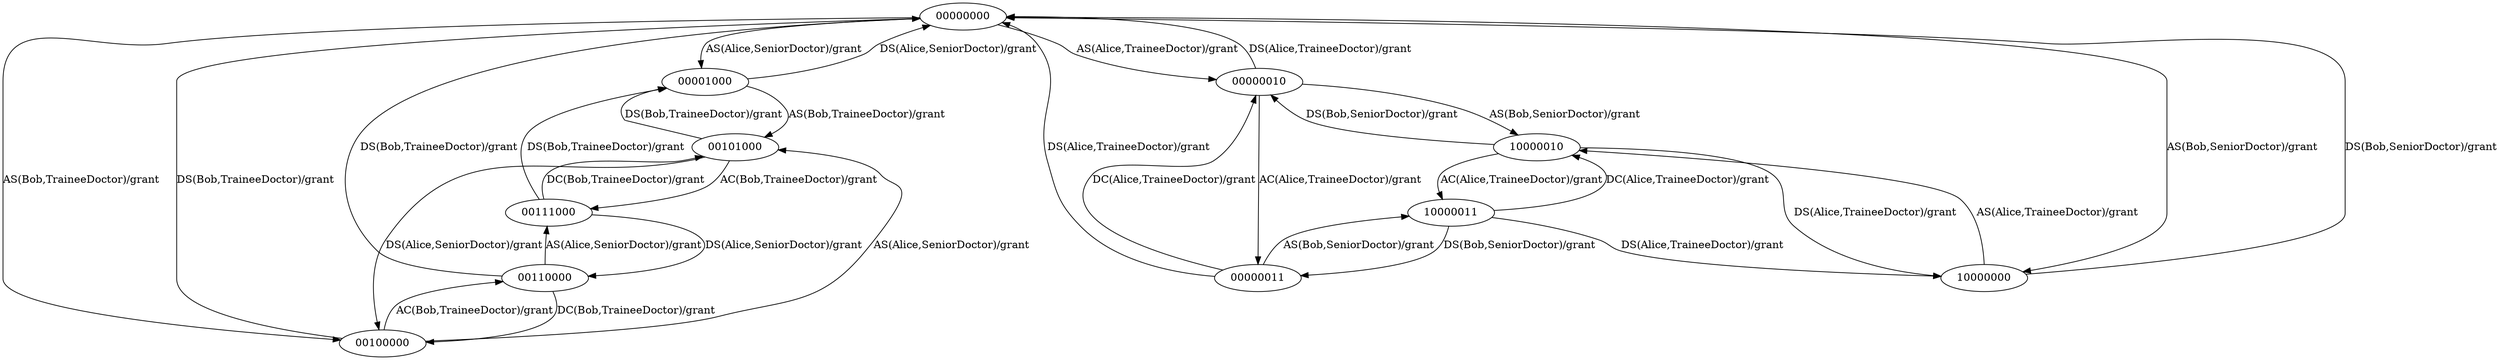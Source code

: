 digraph rbac2Fsm {
  00000000 -> 00001000 [ label ="AS(Alice,SeniorDoctor)/grant"];
  00000000 -> 00000010 [ label ="AS(Alice,TraineeDoctor)/grant"];
  00000000 -> 10000000 [ label ="AS(Bob,SeniorDoctor)/grant"];
  00000000 -> 00100000 [ label ="AS(Bob,TraineeDoctor)/grant"];
  00000010 -> 00000011 [ label ="AC(Alice,TraineeDoctor)/grant"];
  00000010 -> 10000010 [ label ="AS(Bob,SeniorDoctor)/grant"];
  00000010 -> 00000000 [ label ="DS(Alice,TraineeDoctor)/grant"];
  00000011 -> 10000011 [ label ="AS(Bob,SeniorDoctor)/grant"];
  00000011 -> 00000010 [ label ="DC(Alice,TraineeDoctor)/grant"];
  00000011 -> 00000000 [ label ="DS(Alice,TraineeDoctor)/grant"];
  00001000 -> 00101000 [ label ="AS(Bob,TraineeDoctor)/grant"];
  00001000 -> 00000000 [ label ="DS(Alice,SeniorDoctor)/grant"];
  00100000 -> 00110000 [ label ="AC(Bob,TraineeDoctor)/grant"];
  00100000 -> 00101000 [ label ="AS(Alice,SeniorDoctor)/grant"];
  00100000 -> 00000000 [ label ="DS(Bob,TraineeDoctor)/grant"];
  00101000 -> 00111000 [ label ="AC(Bob,TraineeDoctor)/grant"];
  00101000 -> 00100000 [ label ="DS(Alice,SeniorDoctor)/grant"];
  00101000 -> 00001000 [ label ="DS(Bob,TraineeDoctor)/grant"];
  00110000 -> 00111000 [ label ="AS(Alice,SeniorDoctor)/grant"];
  00110000 -> 00100000 [ label ="DC(Bob,TraineeDoctor)/grant"];
  00110000 -> 00000000 [ label ="DS(Bob,TraineeDoctor)/grant"];
  00111000 -> 00101000 [ label ="DC(Bob,TraineeDoctor)/grant"];
  00111000 -> 00110000 [ label ="DS(Alice,SeniorDoctor)/grant"];
  00111000 -> 00001000 [ label ="DS(Bob,TraineeDoctor)/grant"];
  10000000 -> 10000010 [ label ="AS(Alice,TraineeDoctor)/grant"];
  10000000 -> 00000000 [ label ="DS(Bob,SeniorDoctor)/grant"];
  10000010 -> 10000011 [ label ="AC(Alice,TraineeDoctor)/grant"];
  10000010 -> 10000000 [ label ="DS(Alice,TraineeDoctor)/grant"];
  10000010 -> 00000010 [ label ="DS(Bob,SeniorDoctor)/grant"];
  10000011 -> 10000010 [ label ="DC(Alice,TraineeDoctor)/grant"];
  10000011 -> 10000000 [ label ="DS(Alice,TraineeDoctor)/grant"];
  10000011 -> 00000011 [ label ="DS(Bob,SeniorDoctor)/grant"];
}
